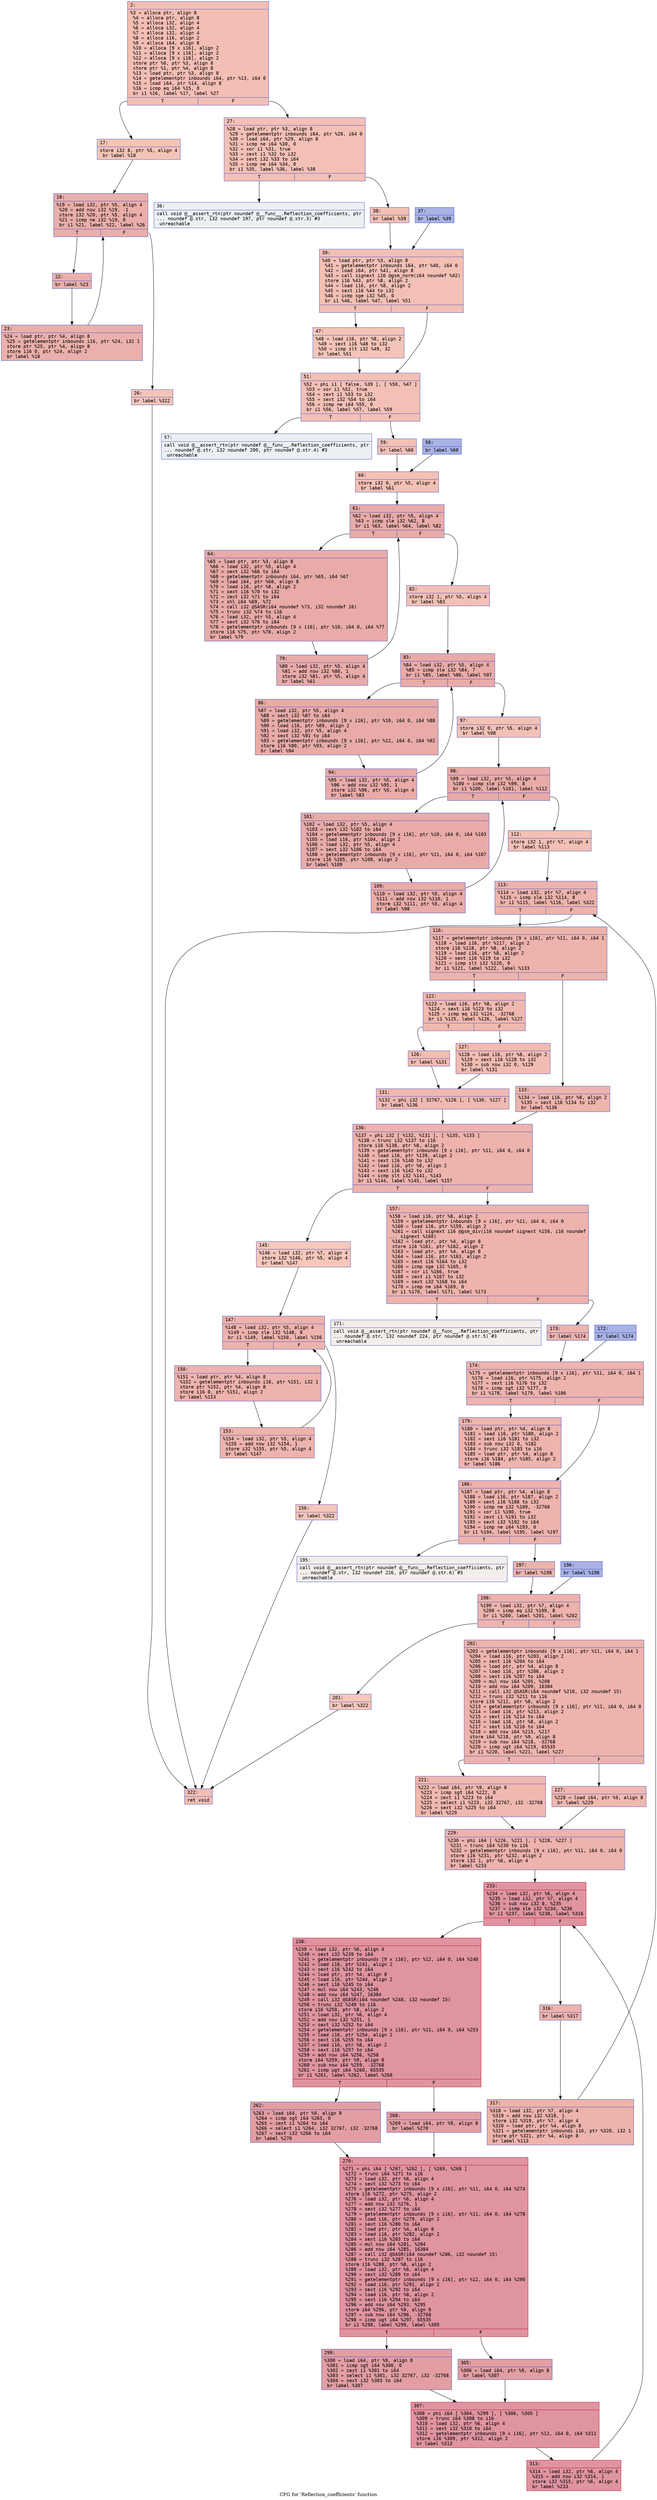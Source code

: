 digraph "CFG for 'Reflection_coefficients' function" {
	label="CFG for 'Reflection_coefficients' function";

	Node0x600000a0f4d0 [shape=record,color="#3d50c3ff", style=filled, fillcolor="#e36c5570" fontname="Courier",label="{2:\l|  %3 = alloca ptr, align 8\l  %4 = alloca ptr, align 8\l  %5 = alloca i32, align 4\l  %6 = alloca i32, align 4\l  %7 = alloca i32, align 4\l  %8 = alloca i16, align 2\l  %9 = alloca i64, align 8\l  %10 = alloca [9 x i16], align 2\l  %11 = alloca [9 x i16], align 2\l  %12 = alloca [9 x i16], align 2\l  store ptr %0, ptr %3, align 8\l  store ptr %1, ptr %4, align 8\l  %13 = load ptr, ptr %3, align 8\l  %14 = getelementptr inbounds i64, ptr %13, i64 0\l  %15 = load i64, ptr %14, align 8\l  %16 = icmp eq i64 %15, 0\l  br i1 %16, label %17, label %27\l|{<s0>T|<s1>F}}"];
	Node0x600000a0f4d0:s0 -> Node0x600000a0f660[tooltip="2 -> 17\nProbability 37.50%" ];
	Node0x600000a0f4d0:s1 -> Node0x600000a0f7f0[tooltip="2 -> 27\nProbability 62.50%" ];
	Node0x600000a0f660 [shape=record,color="#3d50c3ff", style=filled, fillcolor="#e97a5f70" fontname="Courier",label="{17:\l|  store i32 8, ptr %5, align 4\l  br label %18\l}"];
	Node0x600000a0f660 -> Node0x600000a0f6b0[tooltip="17 -> 18\nProbability 100.00%" ];
	Node0x600000a0f6b0 [shape=record,color="#3d50c3ff", style=filled, fillcolor="#d0473d70" fontname="Courier",label="{18:\l|  %19 = load i32, ptr %5, align 4\l  %20 = add nsw i32 %19, -1\l  store i32 %20, ptr %5, align 4\l  %21 = icmp ne i32 %19, 0\l  br i1 %21, label %22, label %26\l|{<s0>T|<s1>F}}"];
	Node0x600000a0f6b0:s0 -> Node0x600000a0f700[tooltip="18 -> 22\nProbability 96.88%" ];
	Node0x600000a0f6b0:s1 -> Node0x600000a0f7a0[tooltip="18 -> 26\nProbability 3.12%" ];
	Node0x600000a0f700 [shape=record,color="#3d50c3ff", style=filled, fillcolor="#d24b4070" fontname="Courier",label="{22:\l|  br label %23\l}"];
	Node0x600000a0f700 -> Node0x600000a0f750[tooltip="22 -> 23\nProbability 100.00%" ];
	Node0x600000a0f750 [shape=record,color="#3d50c3ff", style=filled, fillcolor="#d24b4070" fontname="Courier",label="{23:\l|  %24 = load ptr, ptr %4, align 8\l  %25 = getelementptr inbounds i16, ptr %24, i32 1\l  store ptr %25, ptr %4, align 8\l  store i16 0, ptr %24, align 2\l  br label %18\l}"];
	Node0x600000a0f750 -> Node0x600000a0f6b0[tooltip="23 -> 18\nProbability 100.00%" ];
	Node0x600000a0f7a0 [shape=record,color="#3d50c3ff", style=filled, fillcolor="#e97a5f70" fontname="Courier",label="{26:\l|  br label %322\l}"];
	Node0x600000a0f7a0 -> Node0x600000a08be0[tooltip="26 -> 322\nProbability 100.00%" ];
	Node0x600000a0f7f0 [shape=record,color="#3d50c3ff", style=filled, fillcolor="#e5705870" fontname="Courier",label="{27:\l|  %28 = load ptr, ptr %3, align 8\l  %29 = getelementptr inbounds i64, ptr %28, i64 0\l  %30 = load i64, ptr %29, align 8\l  %31 = icmp ne i64 %30, 0\l  %32 = xor i1 %31, true\l  %33 = zext i1 %32 to i32\l  %34 = sext i32 %33 to i64\l  %35 = icmp ne i64 %34, 0\l  br i1 %35, label %36, label %38\l|{<s0>T|<s1>F}}"];
	Node0x600000a0f7f0:s0 -> Node0x600000a0f840[tooltip="27 -> 36\nProbability 0.00%" ];
	Node0x600000a0f7f0:s1 -> Node0x600000a0f8e0[tooltip="27 -> 38\nProbability 100.00%" ];
	Node0x600000a0f840 [shape=record,color="#3d50c3ff", style=filled, fillcolor="#d6dce470" fontname="Courier",label="{36:\l|  call void @__assert_rtn(ptr noundef @__func__.Reflection_coefficients, ptr\l... noundef @.str, i32 noundef 197, ptr noundef @.str.3) #3\l  unreachable\l}"];
	Node0x600000a0f890 [shape=record,color="#3d50c3ff", style=filled, fillcolor="#3d50c370" fontname="Courier",label="{37:\l|  br label %39\l}"];
	Node0x600000a0f890 -> Node0x600000a0f930[tooltip="37 -> 39\nProbability 100.00%" ];
	Node0x600000a0f8e0 [shape=record,color="#3d50c3ff", style=filled, fillcolor="#e5705870" fontname="Courier",label="{38:\l|  br label %39\l}"];
	Node0x600000a0f8e0 -> Node0x600000a0f930[tooltip="38 -> 39\nProbability 100.00%" ];
	Node0x600000a0f930 [shape=record,color="#3d50c3ff", style=filled, fillcolor="#e5705870" fontname="Courier",label="{39:\l|  %40 = load ptr, ptr %3, align 8\l  %41 = getelementptr inbounds i64, ptr %40, i64 0\l  %42 = load i64, ptr %41, align 8\l  %43 = call signext i16 @gsm_norm(i64 noundef %42)\l  store i16 %43, ptr %8, align 2\l  %44 = load i16, ptr %8, align 2\l  %45 = sext i16 %44 to i32\l  %46 = icmp sge i32 %45, 0\l  br i1 %46, label %47, label %51\l|{<s0>T|<s1>F}}"];
	Node0x600000a0f930:s0 -> Node0x600000a0f980[tooltip="39 -> 47\nProbability 50.00%" ];
	Node0x600000a0f930:s1 -> Node0x600000a0f9d0[tooltip="39 -> 51\nProbability 50.00%" ];
	Node0x600000a0f980 [shape=record,color="#3d50c3ff", style=filled, fillcolor="#e97a5f70" fontname="Courier",label="{47:\l|  %48 = load i16, ptr %8, align 2\l  %49 = sext i16 %48 to i32\l  %50 = icmp slt i32 %49, 32\l  br label %51\l}"];
	Node0x600000a0f980 -> Node0x600000a0f9d0[tooltip="47 -> 51\nProbability 100.00%" ];
	Node0x600000a0f9d0 [shape=record,color="#3d50c3ff", style=filled, fillcolor="#e5705870" fontname="Courier",label="{51:\l|  %52 = phi i1 [ false, %39 ], [ %50, %47 ]\l  %53 = xor i1 %52, true\l  %54 = zext i1 %53 to i32\l  %55 = sext i32 %54 to i64\l  %56 = icmp ne i64 %55, 0\l  br i1 %56, label %57, label %59\l|{<s0>T|<s1>F}}"];
	Node0x600000a0f9d0:s0 -> Node0x600000a0fa20[tooltip="51 -> 57\nProbability 0.00%" ];
	Node0x600000a0f9d0:s1 -> Node0x600000a0fac0[tooltip="51 -> 59\nProbability 100.00%" ];
	Node0x600000a0fa20 [shape=record,color="#3d50c3ff", style=filled, fillcolor="#d6dce470" fontname="Courier",label="{57:\l|  call void @__assert_rtn(ptr noundef @__func__.Reflection_coefficients, ptr\l... noundef @.str, i32 noundef 200, ptr noundef @.str.4) #3\l  unreachable\l}"];
	Node0x600000a0fa70 [shape=record,color="#3d50c3ff", style=filled, fillcolor="#3d50c370" fontname="Courier",label="{58:\l|  br label %60\l}"];
	Node0x600000a0fa70 -> Node0x600000a0fb10[tooltip="58 -> 60\nProbability 100.00%" ];
	Node0x600000a0fac0 [shape=record,color="#3d50c3ff", style=filled, fillcolor="#e5705870" fontname="Courier",label="{59:\l|  br label %60\l}"];
	Node0x600000a0fac0 -> Node0x600000a0fb10[tooltip="59 -> 60\nProbability 100.00%" ];
	Node0x600000a0fb10 [shape=record,color="#3d50c3ff", style=filled, fillcolor="#e5705870" fontname="Courier",label="{60:\l|  store i32 0, ptr %5, align 4\l  br label %61\l}"];
	Node0x600000a0fb10 -> Node0x600000a0fb60[tooltip="60 -> 61\nProbability 100.00%" ];
	Node0x600000a0fb60 [shape=record,color="#3d50c3ff", style=filled, fillcolor="#cc403a70" fontname="Courier",label="{61:\l|  %62 = load i32, ptr %5, align 4\l  %63 = icmp sle i32 %62, 8\l  br i1 %63, label %64, label %82\l|{<s0>T|<s1>F}}"];
	Node0x600000a0fb60:s0 -> Node0x600000a0fbb0[tooltip="61 -> 64\nProbability 96.88%" ];
	Node0x600000a0fb60:s1 -> Node0x600000a0fc50[tooltip="61 -> 82\nProbability 3.12%" ];
	Node0x600000a0fbb0 [shape=record,color="#3d50c3ff", style=filled, fillcolor="#cc403a70" fontname="Courier",label="{64:\l|  %65 = load ptr, ptr %3, align 8\l  %66 = load i32, ptr %5, align 4\l  %67 = sext i32 %66 to i64\l  %68 = getelementptr inbounds i64, ptr %65, i64 %67\l  %69 = load i64, ptr %68, align 8\l  %70 = load i16, ptr %8, align 2\l  %71 = sext i16 %70 to i32\l  %72 = zext i32 %71 to i64\l  %73 = shl i64 %69, %72\l  %74 = call i32 @SASR(i64 noundef %73, i32 noundef 16)\l  %75 = trunc i32 %74 to i16\l  %76 = load i32, ptr %5, align 4\l  %77 = sext i32 %76 to i64\l  %78 = getelementptr inbounds [9 x i16], ptr %10, i64 0, i64 %77\l  store i16 %75, ptr %78, align 2\l  br label %79\l}"];
	Node0x600000a0fbb0 -> Node0x600000a0fc00[tooltip="64 -> 79\nProbability 100.00%" ];
	Node0x600000a0fc00 [shape=record,color="#3d50c3ff", style=filled, fillcolor="#cc403a70" fontname="Courier",label="{79:\l|  %80 = load i32, ptr %5, align 4\l  %81 = add nsw i32 %80, 1\l  store i32 %81, ptr %5, align 4\l  br label %61\l}"];
	Node0x600000a0fc00 -> Node0x600000a0fb60[tooltip="79 -> 61\nProbability 100.00%" ];
	Node0x600000a0fc50 [shape=record,color="#3d50c3ff", style=filled, fillcolor="#e5705870" fontname="Courier",label="{82:\l|  store i32 1, ptr %5, align 4\l  br label %83\l}"];
	Node0x600000a0fc50 -> Node0x600000a0fca0[tooltip="82 -> 83\nProbability 100.00%" ];
	Node0x600000a0fca0 [shape=record,color="#3d50c3ff", style=filled, fillcolor="#cc403a70" fontname="Courier",label="{83:\l|  %84 = load i32, ptr %5, align 4\l  %85 = icmp sle i32 %84, 7\l  br i1 %85, label %86, label %97\l|{<s0>T|<s1>F}}"];
	Node0x600000a0fca0:s0 -> Node0x600000a0fcf0[tooltip="83 -> 86\nProbability 96.88%" ];
	Node0x600000a0fca0:s1 -> Node0x600000a0fd90[tooltip="83 -> 97\nProbability 3.12%" ];
	Node0x600000a0fcf0 [shape=record,color="#3d50c3ff", style=filled, fillcolor="#cc403a70" fontname="Courier",label="{86:\l|  %87 = load i32, ptr %5, align 4\l  %88 = sext i32 %87 to i64\l  %89 = getelementptr inbounds [9 x i16], ptr %10, i64 0, i64 %88\l  %90 = load i16, ptr %89, align 2\l  %91 = load i32, ptr %5, align 4\l  %92 = sext i32 %91 to i64\l  %93 = getelementptr inbounds [9 x i16], ptr %12, i64 0, i64 %92\l  store i16 %90, ptr %93, align 2\l  br label %94\l}"];
	Node0x600000a0fcf0 -> Node0x600000a0fd40[tooltip="86 -> 94\nProbability 100.00%" ];
	Node0x600000a0fd40 [shape=record,color="#3d50c3ff", style=filled, fillcolor="#cc403a70" fontname="Courier",label="{94:\l|  %95 = load i32, ptr %5, align 4\l  %96 = add nsw i32 %95, 1\l  store i32 %96, ptr %5, align 4\l  br label %83\l}"];
	Node0x600000a0fd40 -> Node0x600000a0fca0[tooltip="94 -> 83\nProbability 100.00%" ];
	Node0x600000a0fd90 [shape=record,color="#3d50c3ff", style=filled, fillcolor="#e5705870" fontname="Courier",label="{97:\l|  store i32 0, ptr %5, align 4\l  br label %98\l}"];
	Node0x600000a0fd90 -> Node0x600000a0fde0[tooltip="97 -> 98\nProbability 100.00%" ];
	Node0x600000a0fde0 [shape=record,color="#3d50c3ff", style=filled, fillcolor="#cc403a70" fontname="Courier",label="{98:\l|  %99 = load i32, ptr %5, align 4\l  %100 = icmp sle i32 %99, 8\l  br i1 %100, label %101, label %112\l|{<s0>T|<s1>F}}"];
	Node0x600000a0fde0:s0 -> Node0x600000a0fe30[tooltip="98 -> 101\nProbability 96.88%" ];
	Node0x600000a0fde0:s1 -> Node0x600000a0fed0[tooltip="98 -> 112\nProbability 3.12%" ];
	Node0x600000a0fe30 [shape=record,color="#3d50c3ff", style=filled, fillcolor="#cc403a70" fontname="Courier",label="{101:\l|  %102 = load i32, ptr %5, align 4\l  %103 = sext i32 %102 to i64\l  %104 = getelementptr inbounds [9 x i16], ptr %10, i64 0, i64 %103\l  %105 = load i16, ptr %104, align 2\l  %106 = load i32, ptr %5, align 4\l  %107 = sext i32 %106 to i64\l  %108 = getelementptr inbounds [9 x i16], ptr %11, i64 0, i64 %107\l  store i16 %105, ptr %108, align 2\l  br label %109\l}"];
	Node0x600000a0fe30 -> Node0x600000a0fe80[tooltip="101 -> 109\nProbability 100.00%" ];
	Node0x600000a0fe80 [shape=record,color="#3d50c3ff", style=filled, fillcolor="#cc403a70" fontname="Courier",label="{109:\l|  %110 = load i32, ptr %5, align 4\l  %111 = add nsw i32 %110, 1\l  store i32 %111, ptr %5, align 4\l  br label %98\l}"];
	Node0x600000a0fe80 -> Node0x600000a0fde0[tooltip="109 -> 98\nProbability 100.00%" ];
	Node0x600000a0fed0 [shape=record,color="#3d50c3ff", style=filled, fillcolor="#e5705870" fontname="Courier",label="{112:\l|  store i32 1, ptr %7, align 4\l  br label %113\l}"];
	Node0x600000a0fed0 -> Node0x600000a0ff20[tooltip="112 -> 113\nProbability 100.00%" ];
	Node0x600000a0ff20 [shape=record,color="#3d50c3ff", style=filled, fillcolor="#d6524470" fontname="Courier",label="{113:\l|  %114 = load i32, ptr %7, align 4\l  %115 = icmp sle i32 %114, 8\l  br i1 %115, label %116, label %322\l|{<s0>T|<s1>F}}"];
	Node0x600000a0ff20:s0 -> Node0x600000a0ff70[tooltip="113 -> 116\nProbability 96.88%" ];
	Node0x600000a0ff20:s1 -> Node0x600000a08be0[tooltip="113 -> 322\nProbability 3.12%" ];
	Node0x600000a0ff70 [shape=record,color="#3d50c3ff", style=filled, fillcolor="#d6524470" fontname="Courier",label="{116:\l|  %117 = getelementptr inbounds [9 x i16], ptr %11, i64 0, i64 1\l  %118 = load i16, ptr %117, align 2\l  store i16 %118, ptr %8, align 2\l  %119 = load i16, ptr %8, align 2\l  %120 = sext i16 %119 to i32\l  %121 = icmp slt i32 %120, 0\l  br i1 %121, label %122, label %133\l|{<s0>T|<s1>F}}"];
	Node0x600000a0ff70:s0 -> Node0x600000a08000[tooltip="116 -> 122\nProbability 37.50%" ];
	Node0x600000a0ff70:s1 -> Node0x600000a08140[tooltip="116 -> 133\nProbability 62.50%" ];
	Node0x600000a08000 [shape=record,color="#3d50c3ff", style=filled, fillcolor="#de614d70" fontname="Courier",label="{122:\l|  %123 = load i16, ptr %8, align 2\l  %124 = sext i16 %123 to i32\l  %125 = icmp eq i32 %124, -32768\l  br i1 %125, label %126, label %127\l|{<s0>T|<s1>F}}"];
	Node0x600000a08000:s0 -> Node0x600000a08050[tooltip="122 -> 126\nProbability 50.00%" ];
	Node0x600000a08000:s1 -> Node0x600000a080a0[tooltip="122 -> 127\nProbability 50.00%" ];
	Node0x600000a08050 [shape=record,color="#3d50c3ff", style=filled, fillcolor="#e1675170" fontname="Courier",label="{126:\l|  br label %131\l}"];
	Node0x600000a08050 -> Node0x600000a080f0[tooltip="126 -> 131\nProbability 100.00%" ];
	Node0x600000a080a0 [shape=record,color="#3d50c3ff", style=filled, fillcolor="#e1675170" fontname="Courier",label="{127:\l|  %128 = load i16, ptr %8, align 2\l  %129 = sext i16 %128 to i32\l  %130 = sub nsw i32 0, %129\l  br label %131\l}"];
	Node0x600000a080a0 -> Node0x600000a080f0[tooltip="127 -> 131\nProbability 100.00%" ];
	Node0x600000a080f0 [shape=record,color="#3d50c3ff", style=filled, fillcolor="#de614d70" fontname="Courier",label="{131:\l|  %132 = phi i32 [ 32767, %126 ], [ %130, %127 ]\l  br label %136\l}"];
	Node0x600000a080f0 -> Node0x600000a08190[tooltip="131 -> 136\nProbability 100.00%" ];
	Node0x600000a08140 [shape=record,color="#3d50c3ff", style=filled, fillcolor="#d8564670" fontname="Courier",label="{133:\l|  %134 = load i16, ptr %8, align 2\l  %135 = sext i16 %134 to i32\l  br label %136\l}"];
	Node0x600000a08140 -> Node0x600000a08190[tooltip="133 -> 136\nProbability 100.00%" ];
	Node0x600000a08190 [shape=record,color="#3d50c3ff", style=filled, fillcolor="#d6524470" fontname="Courier",label="{136:\l|  %137 = phi i32 [ %132, %131 ], [ %135, %133 ]\l  %138 = trunc i32 %137 to i16\l  store i16 %138, ptr %8, align 2\l  %139 = getelementptr inbounds [9 x i16], ptr %11, i64 0, i64 0\l  %140 = load i16, ptr %139, align 2\l  %141 = sext i16 %140 to i32\l  %142 = load i16, ptr %8, align 2\l  %143 = sext i16 %142 to i32\l  %144 = icmp slt i32 %141, %143\l  br i1 %144, label %145, label %157\l|{<s0>T|<s1>F}}"];
	Node0x600000a08190:s0 -> Node0x600000a081e0[tooltip="136 -> 145\nProbability 3.12%" ];
	Node0x600000a08190:s1 -> Node0x600000a08370[tooltip="136 -> 157\nProbability 96.88%" ];
	Node0x600000a081e0 [shape=record,color="#3d50c3ff", style=filled, fillcolor="#ec7f6370" fontname="Courier",label="{145:\l|  %146 = load i32, ptr %7, align 4\l  store i32 %146, ptr %5, align 4\l  br label %147\l}"];
	Node0x600000a081e0 -> Node0x600000a08230[tooltip="145 -> 147\nProbability 100.00%" ];
	Node0x600000a08230 [shape=record,color="#3d50c3ff", style=filled, fillcolor="#d6524470" fontname="Courier",label="{147:\l|  %148 = load i32, ptr %5, align 4\l  %149 = icmp sle i32 %148, 8\l  br i1 %149, label %150, label %156\l|{<s0>T|<s1>F}}"];
	Node0x600000a08230:s0 -> Node0x600000a08280[tooltip="147 -> 150\nProbability 96.88%" ];
	Node0x600000a08230:s1 -> Node0x600000a08320[tooltip="147 -> 156\nProbability 3.12%" ];
	Node0x600000a08280 [shape=record,color="#3d50c3ff", style=filled, fillcolor="#d6524470" fontname="Courier",label="{150:\l|  %151 = load ptr, ptr %4, align 8\l  %152 = getelementptr inbounds i16, ptr %151, i32 1\l  store ptr %152, ptr %4, align 8\l  store i16 0, ptr %151, align 2\l  br label %153\l}"];
	Node0x600000a08280 -> Node0x600000a082d0[tooltip="150 -> 153\nProbability 100.00%" ];
	Node0x600000a082d0 [shape=record,color="#3d50c3ff", style=filled, fillcolor="#d6524470" fontname="Courier",label="{153:\l|  %154 = load i32, ptr %5, align 4\l  %155 = add nsw i32 %154, 1\l  store i32 %155, ptr %5, align 4\l  br label %147\l}"];
	Node0x600000a082d0 -> Node0x600000a08230[tooltip="153 -> 147\nProbability 100.00%" ];
	Node0x600000a08320 [shape=record,color="#3d50c3ff", style=filled, fillcolor="#ec7f6370" fontname="Courier",label="{156:\l|  br label %322\l}"];
	Node0x600000a08320 -> Node0x600000a08be0[tooltip="156 -> 322\nProbability 100.00%" ];
	Node0x600000a08370 [shape=record,color="#3d50c3ff", style=filled, fillcolor="#d6524470" fontname="Courier",label="{157:\l|  %158 = load i16, ptr %8, align 2\l  %159 = getelementptr inbounds [9 x i16], ptr %11, i64 0, i64 0\l  %160 = load i16, ptr %159, align 2\l  %161 = call signext i16 @gsm_div(i16 noundef signext %158, i16 noundef\l... signext %160)\l  %162 = load ptr, ptr %4, align 8\l  store i16 %161, ptr %162, align 2\l  %163 = load ptr, ptr %4, align 8\l  %164 = load i16, ptr %163, align 2\l  %165 = sext i16 %164 to i32\l  %166 = icmp sge i32 %165, 0\l  %167 = xor i1 %166, true\l  %168 = zext i1 %167 to i32\l  %169 = sext i32 %168 to i64\l  %170 = icmp ne i64 %169, 0\l  br i1 %170, label %171, label %173\l|{<s0>T|<s1>F}}"];
	Node0x600000a08370:s0 -> Node0x600000a083c0[tooltip="157 -> 171\nProbability 0.00%" ];
	Node0x600000a08370:s1 -> Node0x600000a08460[tooltip="157 -> 173\nProbability 100.00%" ];
	Node0x600000a083c0 [shape=record,color="#3d50c3ff", style=filled, fillcolor="#e5d8d170" fontname="Courier",label="{171:\l|  call void @__assert_rtn(ptr noundef @__func__.Reflection_coefficients, ptr\l... noundef @.str, i32 noundef 224, ptr noundef @.str.5) #3\l  unreachable\l}"];
	Node0x600000a08410 [shape=record,color="#3d50c3ff", style=filled, fillcolor="#3d50c370" fontname="Courier",label="{172:\l|  br label %174\l}"];
	Node0x600000a08410 -> Node0x600000a084b0[tooltip="172 -> 174\nProbability 100.00%" ];
	Node0x600000a08460 [shape=record,color="#3d50c3ff", style=filled, fillcolor="#d6524470" fontname="Courier",label="{173:\l|  br label %174\l}"];
	Node0x600000a08460 -> Node0x600000a084b0[tooltip="173 -> 174\nProbability 100.00%" ];
	Node0x600000a084b0 [shape=record,color="#3d50c3ff", style=filled, fillcolor="#d6524470" fontname="Courier",label="{174:\l|  %175 = getelementptr inbounds [9 x i16], ptr %11, i64 0, i64 1\l  %176 = load i16, ptr %175, align 2\l  %177 = sext i16 %176 to i32\l  %178 = icmp sgt i32 %177, 0\l  br i1 %178, label %179, label %186\l|{<s0>T|<s1>F}}"];
	Node0x600000a084b0:s0 -> Node0x600000a08500[tooltip="174 -> 179\nProbability 62.50%" ];
	Node0x600000a084b0:s1 -> Node0x600000a08550[tooltip="174 -> 186\nProbability 37.50%" ];
	Node0x600000a08500 [shape=record,color="#3d50c3ff", style=filled, fillcolor="#d8564670" fontname="Courier",label="{179:\l|  %180 = load ptr, ptr %4, align 8\l  %181 = load i16, ptr %180, align 2\l  %182 = sext i16 %181 to i32\l  %183 = sub nsw i32 0, %182\l  %184 = trunc i32 %183 to i16\l  %185 = load ptr, ptr %4, align 8\l  store i16 %184, ptr %185, align 2\l  br label %186\l}"];
	Node0x600000a08500 -> Node0x600000a08550[tooltip="179 -> 186\nProbability 100.00%" ];
	Node0x600000a08550 [shape=record,color="#3d50c3ff", style=filled, fillcolor="#d6524470" fontname="Courier",label="{186:\l|  %187 = load ptr, ptr %4, align 8\l  %188 = load i16, ptr %187, align 2\l  %189 = sext i16 %188 to i32\l  %190 = icmp ne i32 %189, -32768\l  %191 = xor i1 %190, true\l  %192 = zext i1 %191 to i32\l  %193 = sext i32 %192 to i64\l  %194 = icmp ne i64 %193, 0\l  br i1 %194, label %195, label %197\l|{<s0>T|<s1>F}}"];
	Node0x600000a08550:s0 -> Node0x600000a085a0[tooltip="186 -> 195\nProbability 0.00%" ];
	Node0x600000a08550:s1 -> Node0x600000a08640[tooltip="186 -> 197\nProbability 100.00%" ];
	Node0x600000a085a0 [shape=record,color="#3d50c3ff", style=filled, fillcolor="#e5d8d170" fontname="Courier",label="{195:\l|  call void @__assert_rtn(ptr noundef @__func__.Reflection_coefficients, ptr\l... noundef @.str, i32 noundef 226, ptr noundef @.str.6) #3\l  unreachable\l}"];
	Node0x600000a085f0 [shape=record,color="#3d50c3ff", style=filled, fillcolor="#3d50c370" fontname="Courier",label="{196:\l|  br label %198\l}"];
	Node0x600000a085f0 -> Node0x600000a08690[tooltip="196 -> 198\nProbability 100.00%" ];
	Node0x600000a08640 [shape=record,color="#3d50c3ff", style=filled, fillcolor="#d6524470" fontname="Courier",label="{197:\l|  br label %198\l}"];
	Node0x600000a08640 -> Node0x600000a08690[tooltip="197 -> 198\nProbability 100.00%" ];
	Node0x600000a08690 [shape=record,color="#3d50c3ff", style=filled, fillcolor="#d6524470" fontname="Courier",label="{198:\l|  %199 = load i32, ptr %7, align 4\l  %200 = icmp eq i32 %199, 8\l  br i1 %200, label %201, label %202\l|{<s0>T|<s1>F}}"];
	Node0x600000a08690:s0 -> Node0x600000a086e0[tooltip="198 -> 201\nProbability 3.12%" ];
	Node0x600000a08690:s1 -> Node0x600000a08730[tooltip="198 -> 202\nProbability 96.88%" ];
	Node0x600000a086e0 [shape=record,color="#3d50c3ff", style=filled, fillcolor="#ec7f6370" fontname="Courier",label="{201:\l|  br label %322\l}"];
	Node0x600000a086e0 -> Node0x600000a08be0[tooltip="201 -> 322\nProbability 100.00%" ];
	Node0x600000a08730 [shape=record,color="#3d50c3ff", style=filled, fillcolor="#d6524470" fontname="Courier",label="{202:\l|  %203 = getelementptr inbounds [9 x i16], ptr %11, i64 0, i64 1\l  %204 = load i16, ptr %203, align 2\l  %205 = sext i16 %204 to i64\l  %206 = load ptr, ptr %4, align 8\l  %207 = load i16, ptr %206, align 2\l  %208 = sext i16 %207 to i64\l  %209 = mul nsw i64 %205, %208\l  %210 = add nsw i64 %209, 16384\l  %211 = call i32 @SASR(i64 noundef %210, i32 noundef 15)\l  %212 = trunc i32 %211 to i16\l  store i16 %212, ptr %8, align 2\l  %213 = getelementptr inbounds [9 x i16], ptr %11, i64 0, i64 0\l  %214 = load i16, ptr %213, align 2\l  %215 = sext i16 %214 to i64\l  %216 = load i16, ptr %8, align 2\l  %217 = sext i16 %216 to i64\l  %218 = add nsw i64 %215, %217\l  store i64 %218, ptr %9, align 8\l  %219 = sub nsw i64 %218, -32768\l  %220 = icmp ugt i64 %219, 65535\l  br i1 %220, label %221, label %227\l|{<s0>T|<s1>F}}"];
	Node0x600000a08730:s0 -> Node0x600000a08780[tooltip="202 -> 221\nProbability 50.00%" ];
	Node0x600000a08730:s1 -> Node0x600000a087d0[tooltip="202 -> 227\nProbability 50.00%" ];
	Node0x600000a08780 [shape=record,color="#3d50c3ff", style=filled, fillcolor="#dc5d4a70" fontname="Courier",label="{221:\l|  %222 = load i64, ptr %9, align 8\l  %223 = icmp sgt i64 %222, 0\l  %224 = zext i1 %223 to i64\l  %225 = select i1 %223, i32 32767, i32 -32768\l  %226 = sext i32 %225 to i64\l  br label %229\l}"];
	Node0x600000a08780 -> Node0x600000a08820[tooltip="221 -> 229\nProbability 100.00%" ];
	Node0x600000a087d0 [shape=record,color="#3d50c3ff", style=filled, fillcolor="#dc5d4a70" fontname="Courier",label="{227:\l|  %228 = load i64, ptr %9, align 8\l  br label %229\l}"];
	Node0x600000a087d0 -> Node0x600000a08820[tooltip="227 -> 229\nProbability 100.00%" ];
	Node0x600000a08820 [shape=record,color="#3d50c3ff", style=filled, fillcolor="#d6524470" fontname="Courier",label="{229:\l|  %230 = phi i64 [ %226, %221 ], [ %228, %227 ]\l  %231 = trunc i64 %230 to i16\l  %232 = getelementptr inbounds [9 x i16], ptr %11, i64 0, i64 0\l  store i16 %231, ptr %232, align 2\l  store i32 1, ptr %6, align 4\l  br label %233\l}"];
	Node0x600000a08820 -> Node0x600000a08870[tooltip="229 -> 233\nProbability 100.00%" ];
	Node0x600000a08870 [shape=record,color="#b70d28ff", style=filled, fillcolor="#b70d2870" fontname="Courier",label="{233:\l|  %234 = load i32, ptr %6, align 4\l  %235 = load i32, ptr %7, align 4\l  %236 = sub nsw i32 8, %235\l  %237 = icmp sle i32 %234, %236\l  br i1 %237, label %238, label %316\l|{<s0>T|<s1>F}}"];
	Node0x600000a08870:s0 -> Node0x600000a088c0[tooltip="233 -> 238\nProbability 96.88%" ];
	Node0x600000a08870:s1 -> Node0x600000a08b40[tooltip="233 -> 316\nProbability 3.12%" ];
	Node0x600000a088c0 [shape=record,color="#b70d28ff", style=filled, fillcolor="#b70d2870" fontname="Courier",label="{238:\l|  %239 = load i32, ptr %6, align 4\l  %240 = sext i32 %239 to i64\l  %241 = getelementptr inbounds [9 x i16], ptr %12, i64 0, i64 %240\l  %242 = load i16, ptr %241, align 2\l  %243 = sext i16 %242 to i64\l  %244 = load ptr, ptr %4, align 8\l  %245 = load i16, ptr %244, align 2\l  %246 = sext i16 %245 to i64\l  %247 = mul nsw i64 %243, %246\l  %248 = add nsw i64 %247, 16384\l  %249 = call i32 @SASR(i64 noundef %248, i32 noundef 15)\l  %250 = trunc i32 %249 to i16\l  store i16 %250, ptr %8, align 2\l  %251 = load i32, ptr %6, align 4\l  %252 = add nsw i32 %251, 1\l  %253 = sext i32 %252 to i64\l  %254 = getelementptr inbounds [9 x i16], ptr %11, i64 0, i64 %253\l  %255 = load i16, ptr %254, align 2\l  %256 = sext i16 %255 to i64\l  %257 = load i16, ptr %8, align 2\l  %258 = sext i16 %257 to i64\l  %259 = add nsw i64 %256, %258\l  store i64 %259, ptr %9, align 8\l  %260 = sub nsw i64 %259, -32768\l  %261 = icmp ugt i64 %260, 65535\l  br i1 %261, label %262, label %268\l|{<s0>T|<s1>F}}"];
	Node0x600000a088c0:s0 -> Node0x600000a08910[tooltip="238 -> 262\nProbability 50.00%" ];
	Node0x600000a088c0:s1 -> Node0x600000a08960[tooltip="238 -> 268\nProbability 50.00%" ];
	Node0x600000a08910 [shape=record,color="#3d50c3ff", style=filled, fillcolor="#be242e70" fontname="Courier",label="{262:\l|  %263 = load i64, ptr %9, align 8\l  %264 = icmp sgt i64 %263, 0\l  %265 = zext i1 %264 to i64\l  %266 = select i1 %264, i32 32767, i32 -32768\l  %267 = sext i32 %266 to i64\l  br label %270\l}"];
	Node0x600000a08910 -> Node0x600000a089b0[tooltip="262 -> 270\nProbability 100.00%" ];
	Node0x600000a08960 [shape=record,color="#3d50c3ff", style=filled, fillcolor="#be242e70" fontname="Courier",label="{268:\l|  %269 = load i64, ptr %9, align 8\l  br label %270\l}"];
	Node0x600000a08960 -> Node0x600000a089b0[tooltip="268 -> 270\nProbability 100.00%" ];
	Node0x600000a089b0 [shape=record,color="#b70d28ff", style=filled, fillcolor="#b70d2870" fontname="Courier",label="{270:\l|  %271 = phi i64 [ %267, %262 ], [ %269, %268 ]\l  %272 = trunc i64 %271 to i16\l  %273 = load i32, ptr %6, align 4\l  %274 = sext i32 %273 to i64\l  %275 = getelementptr inbounds [9 x i16], ptr %11, i64 0, i64 %274\l  store i16 %272, ptr %275, align 2\l  %276 = load i32, ptr %6, align 4\l  %277 = add nsw i32 %276, 1\l  %278 = sext i32 %277 to i64\l  %279 = getelementptr inbounds [9 x i16], ptr %11, i64 0, i64 %278\l  %280 = load i16, ptr %279, align 2\l  %281 = sext i16 %280 to i64\l  %282 = load ptr, ptr %4, align 8\l  %283 = load i16, ptr %282, align 2\l  %284 = sext i16 %283 to i64\l  %285 = mul nsw i64 %281, %284\l  %286 = add nsw i64 %285, 16384\l  %287 = call i32 @SASR(i64 noundef %286, i32 noundef 15)\l  %288 = trunc i32 %287 to i16\l  store i16 %288, ptr %8, align 2\l  %289 = load i32, ptr %6, align 4\l  %290 = sext i32 %289 to i64\l  %291 = getelementptr inbounds [9 x i16], ptr %12, i64 0, i64 %290\l  %292 = load i16, ptr %291, align 2\l  %293 = sext i16 %292 to i64\l  %294 = load i16, ptr %8, align 2\l  %295 = sext i16 %294 to i64\l  %296 = add nsw i64 %293, %295\l  store i64 %296, ptr %9, align 8\l  %297 = sub nsw i64 %296, -32768\l  %298 = icmp ugt i64 %297, 65535\l  br i1 %298, label %299, label %305\l|{<s0>T|<s1>F}}"];
	Node0x600000a089b0:s0 -> Node0x600000a08a00[tooltip="270 -> 299\nProbability 50.00%" ];
	Node0x600000a089b0:s1 -> Node0x600000a08a50[tooltip="270 -> 305\nProbability 50.00%" ];
	Node0x600000a08a00 [shape=record,color="#3d50c3ff", style=filled, fillcolor="#be242e70" fontname="Courier",label="{299:\l|  %300 = load i64, ptr %9, align 8\l  %301 = icmp sgt i64 %300, 0\l  %302 = zext i1 %301 to i64\l  %303 = select i1 %301, i32 32767, i32 -32768\l  %304 = sext i32 %303 to i64\l  br label %307\l}"];
	Node0x600000a08a00 -> Node0x600000a08aa0[tooltip="299 -> 307\nProbability 100.00%" ];
	Node0x600000a08a50 [shape=record,color="#3d50c3ff", style=filled, fillcolor="#be242e70" fontname="Courier",label="{305:\l|  %306 = load i64, ptr %9, align 8\l  br label %307\l}"];
	Node0x600000a08a50 -> Node0x600000a08aa0[tooltip="305 -> 307\nProbability 100.00%" ];
	Node0x600000a08aa0 [shape=record,color="#b70d28ff", style=filled, fillcolor="#b70d2870" fontname="Courier",label="{307:\l|  %308 = phi i64 [ %304, %299 ], [ %306, %305 ]\l  %309 = trunc i64 %308 to i16\l  %310 = load i32, ptr %6, align 4\l  %311 = sext i32 %310 to i64\l  %312 = getelementptr inbounds [9 x i16], ptr %12, i64 0, i64 %311\l  store i16 %309, ptr %312, align 2\l  br label %313\l}"];
	Node0x600000a08aa0 -> Node0x600000a08af0[tooltip="307 -> 313\nProbability 100.00%" ];
	Node0x600000a08af0 [shape=record,color="#b70d28ff", style=filled, fillcolor="#b70d2870" fontname="Courier",label="{313:\l|  %314 = load i32, ptr %6, align 4\l  %315 = add nsw i32 %314, 1\l  store i32 %315, ptr %6, align 4\l  br label %233\l}"];
	Node0x600000a08af0 -> Node0x600000a08870[tooltip="313 -> 233\nProbability 100.00%" ];
	Node0x600000a08b40 [shape=record,color="#3d50c3ff", style=filled, fillcolor="#d6524470" fontname="Courier",label="{316:\l|  br label %317\l}"];
	Node0x600000a08b40 -> Node0x600000a08b90[tooltip="316 -> 317\nProbability 100.00%" ];
	Node0x600000a08b90 [shape=record,color="#3d50c3ff", style=filled, fillcolor="#d6524470" fontname="Courier",label="{317:\l|  %318 = load i32, ptr %7, align 4\l  %319 = add nsw i32 %318, 1\l  store i32 %319, ptr %7, align 4\l  %320 = load ptr, ptr %4, align 8\l  %321 = getelementptr inbounds i16, ptr %320, i32 1\l  store ptr %321, ptr %4, align 8\l  br label %113\l}"];
	Node0x600000a08b90 -> Node0x600000a0ff20[tooltip="317 -> 113\nProbability 100.00%" ];
	Node0x600000a08be0 [shape=record,color="#3d50c3ff", style=filled, fillcolor="#e36c5570" fontname="Courier",label="{322:\l|  ret void\l}"];
}
